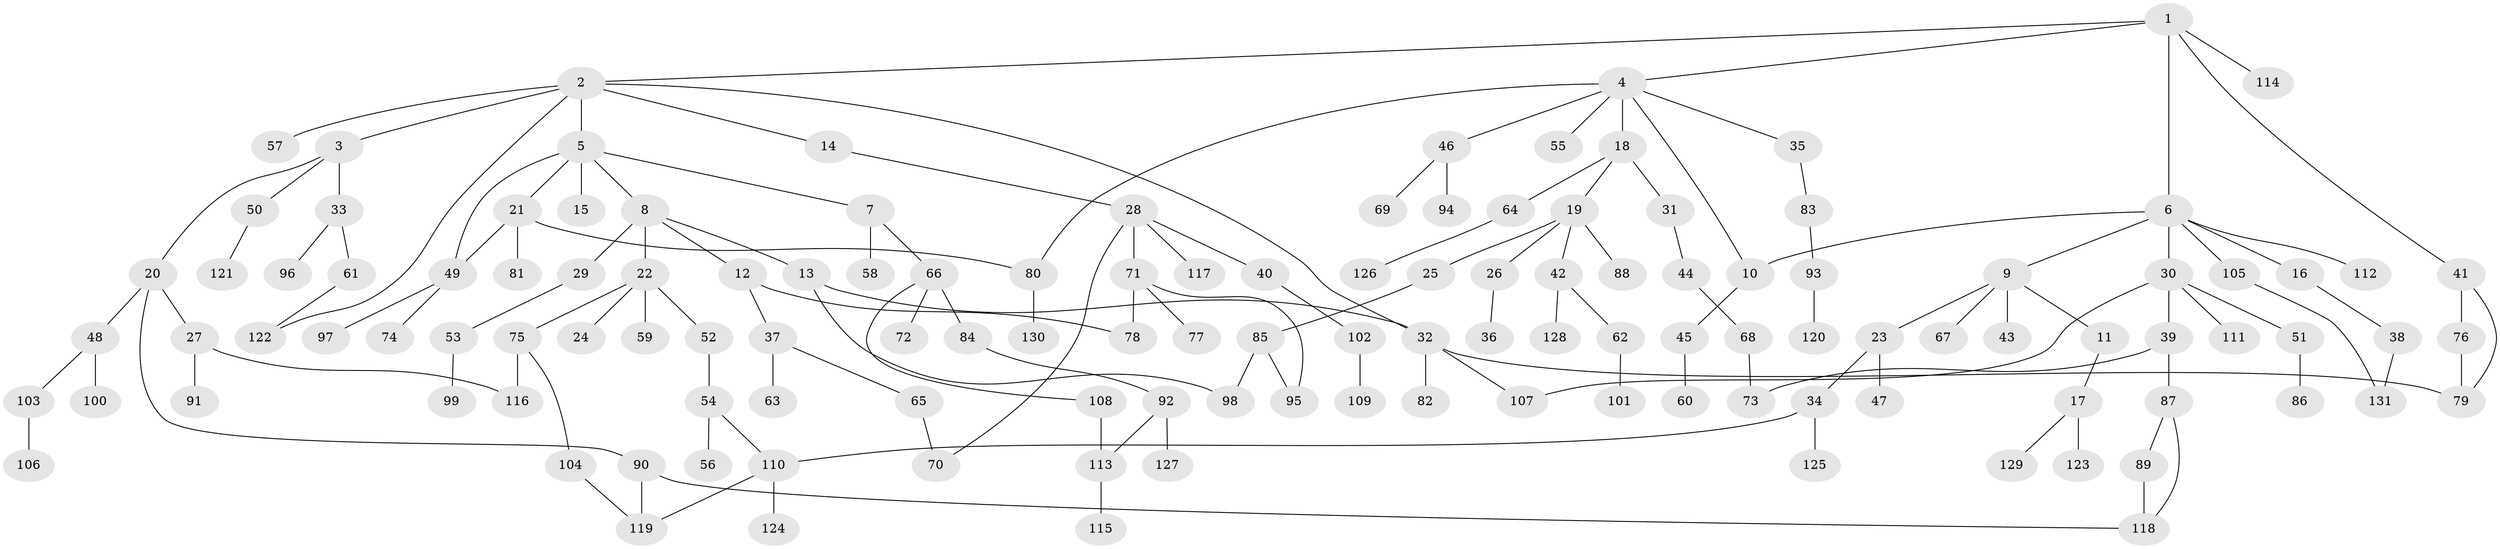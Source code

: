 // coarse degree distribution, {9: 0.02564102564102564, 5: 0.08974358974358974, 7: 0.02564102564102564, 1: 0.4358974358974359, 2: 0.3076923076923077, 4: 0.0641025641025641, 3: 0.038461538461538464, 6: 0.01282051282051282}
// Generated by graph-tools (version 1.1) at 2025/44/03/04/25 21:44:38]
// undirected, 131 vertices, 151 edges
graph export_dot {
graph [start="1"]
  node [color=gray90,style=filled];
  1;
  2;
  3;
  4;
  5;
  6;
  7;
  8;
  9;
  10;
  11;
  12;
  13;
  14;
  15;
  16;
  17;
  18;
  19;
  20;
  21;
  22;
  23;
  24;
  25;
  26;
  27;
  28;
  29;
  30;
  31;
  32;
  33;
  34;
  35;
  36;
  37;
  38;
  39;
  40;
  41;
  42;
  43;
  44;
  45;
  46;
  47;
  48;
  49;
  50;
  51;
  52;
  53;
  54;
  55;
  56;
  57;
  58;
  59;
  60;
  61;
  62;
  63;
  64;
  65;
  66;
  67;
  68;
  69;
  70;
  71;
  72;
  73;
  74;
  75;
  76;
  77;
  78;
  79;
  80;
  81;
  82;
  83;
  84;
  85;
  86;
  87;
  88;
  89;
  90;
  91;
  92;
  93;
  94;
  95;
  96;
  97;
  98;
  99;
  100;
  101;
  102;
  103;
  104;
  105;
  106;
  107;
  108;
  109;
  110;
  111;
  112;
  113;
  114;
  115;
  116;
  117;
  118;
  119;
  120;
  121;
  122;
  123;
  124;
  125;
  126;
  127;
  128;
  129;
  130;
  131;
  1 -- 2;
  1 -- 4;
  1 -- 6;
  1 -- 41;
  1 -- 114;
  2 -- 3;
  2 -- 5;
  2 -- 14;
  2 -- 57;
  2 -- 122;
  2 -- 32;
  3 -- 20;
  3 -- 33;
  3 -- 50;
  4 -- 18;
  4 -- 35;
  4 -- 46;
  4 -- 55;
  4 -- 10;
  4 -- 80;
  5 -- 7;
  5 -- 8;
  5 -- 15;
  5 -- 21;
  5 -- 49;
  6 -- 9;
  6 -- 10;
  6 -- 16;
  6 -- 30;
  6 -- 105;
  6 -- 112;
  7 -- 58;
  7 -- 66;
  8 -- 12;
  8 -- 13;
  8 -- 22;
  8 -- 29;
  9 -- 11;
  9 -- 23;
  9 -- 43;
  9 -- 67;
  10 -- 45;
  11 -- 17;
  12 -- 37;
  12 -- 78;
  13 -- 32;
  13 -- 98;
  14 -- 28;
  16 -- 38;
  17 -- 123;
  17 -- 129;
  18 -- 19;
  18 -- 31;
  18 -- 64;
  19 -- 25;
  19 -- 26;
  19 -- 42;
  19 -- 88;
  20 -- 27;
  20 -- 48;
  20 -- 90;
  21 -- 49;
  21 -- 80;
  21 -- 81;
  22 -- 24;
  22 -- 52;
  22 -- 59;
  22 -- 75;
  23 -- 34;
  23 -- 47;
  25 -- 85;
  26 -- 36;
  27 -- 91;
  27 -- 116;
  28 -- 40;
  28 -- 71;
  28 -- 117;
  28 -- 70;
  29 -- 53;
  30 -- 39;
  30 -- 51;
  30 -- 111;
  30 -- 107;
  31 -- 44;
  32 -- 79;
  32 -- 82;
  32 -- 107;
  33 -- 61;
  33 -- 96;
  34 -- 110;
  34 -- 125;
  35 -- 83;
  37 -- 63;
  37 -- 65;
  38 -- 131;
  39 -- 87;
  39 -- 73;
  40 -- 102;
  41 -- 76;
  41 -- 79;
  42 -- 62;
  42 -- 128;
  44 -- 68;
  45 -- 60;
  46 -- 69;
  46 -- 94;
  48 -- 100;
  48 -- 103;
  49 -- 74;
  49 -- 97;
  50 -- 121;
  51 -- 86;
  52 -- 54;
  53 -- 99;
  54 -- 56;
  54 -- 110;
  61 -- 122;
  62 -- 101;
  64 -- 126;
  65 -- 70;
  66 -- 72;
  66 -- 84;
  66 -- 108;
  68 -- 73;
  71 -- 77;
  71 -- 95;
  71 -- 78;
  75 -- 104;
  75 -- 116;
  76 -- 79;
  80 -- 130;
  83 -- 93;
  84 -- 92;
  85 -- 98;
  85 -- 95;
  87 -- 89;
  87 -- 118;
  89 -- 118;
  90 -- 118;
  90 -- 119;
  92 -- 113;
  92 -- 127;
  93 -- 120;
  102 -- 109;
  103 -- 106;
  104 -- 119;
  105 -- 131;
  108 -- 113;
  110 -- 124;
  110 -- 119;
  113 -- 115;
}

